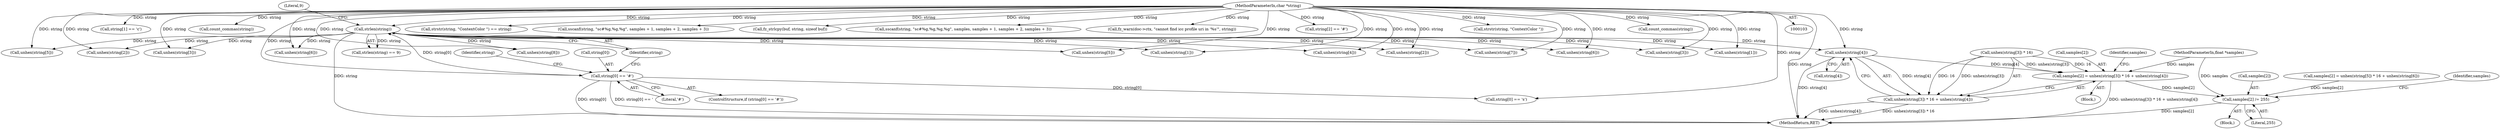 digraph "0_ghostscript_60dabde18d7fe12b19da8b509bdfee9cc886aafc_0@array" {
"1000243" [label="(Call,unhex(string[4]))"];
"1000146" [label="(Call,strlen(string))"];
"1000138" [label="(Call,string[0] == '#')"];
"1000106" [label="(MethodParameterIn,char *string)"];
"1000232" [label="(Call,samples[2] = unhex(string[3]) * 16 + unhex(string[4]))"];
"1000272" [label="(Call,samples[2] /= 255)"];
"1000236" [label="(Call,unhex(string[3]) * 16 + unhex(string[4]))"];
"1000530" [label="(MethodReturn,RET)"];
"1000142" [label="(Literal,'#')"];
"1000253" [label="(Call,unhex(string[5]))"];
"1000291" [label="(Call,string[1] == 'c')"];
"1000232" [label="(Call,samples[2] = unhex(string[3]) * 16 + unhex(string[4]))"];
"1000139" [label="(Call,string[0])"];
"1000321" [label="(Call,count_commas(string))"];
"1000161" [label="(Call,unhex(string[2]))"];
"1000211" [label="(Block,)"];
"1000243" [label="(Call,unhex(string[4]))"];
"1000339" [label="(Call,strstr(string, \"ContextColor \") == string)"];
"1000307" [label="(Call,sscanf(string, \"sc#%g,%g,%g\", samples + 1, samples + 2, samples + 3))"];
"1000106" [label="(MethodParameterIn,char *string)"];
"1000244" [label="(Call,string[4])"];
"1000345" [label="(Call,fz_strlcpy(buf, string, sizeof buf))"];
"1000258" [label="(Call,unhex(string[6]))"];
"1000156" [label="(Call,unhex(string[1]))"];
"1000201" [label="(Call,unhex(string[7]))"];
"1000324" [label="(Call,sscanf(string, \"sc#%g,%g,%g,%g\", samples, samples + 1, samples + 2, samples + 3))"];
"1000364" [label="(Call,fz_warn(doc->ctx, \"cannot find icc profile uri in '%s'\", string))"];
"1000143" [label="(Block,)"];
"1000273" [label="(Call,samples[2])"];
"1000171" [label="(Call,unhex(string[3]))"];
"1000108" [label="(MethodParameterIn,float *samples)"];
"1000180" [label="(Call,samples[2] = unhex(string[5]) * 16 + unhex(string[6]))"];
"1000276" [label="(Literal,255)"];
"1000296" [label="(Call,string[2] == '#')"];
"1000206" [label="(Call,unhex(string[8]))"];
"1000237" [label="(Call,unhex(string[3]) * 16)"];
"1000147" [label="(Identifier,string)"];
"1000186" [label="(Call,unhex(string[5]))"];
"1000176" [label="(Call,unhex(string[4]))"];
"1000287" [label="(Identifier,string)"];
"1000236" [label="(Call,unhex(string[3]) * 16 + unhex(string[4]))"];
"1000233" [label="(Call,samples[2])"];
"1000340" [label="(Call,strstr(string, \"ContextColor \"))"];
"1000228" [label="(Call,unhex(string[2]))"];
"1000191" [label="(Call,unhex(string[6]))"];
"1000304" [label="(Call,count_commas(string))"];
"1000272" [label="(Call,samples[2] /= 255)"];
"1000223" [label="(Call,unhex(string[1]))"];
"1000138" [label="(Call,string[0] == '#')"];
"1000285" [label="(Call,string[0] == 's')"];
"1000238" [label="(Call,unhex(string[3]))"];
"1000137" [label="(ControlStructure,if (string[0] == '#'))"];
"1000146" [label="(Call,strlen(string))"];
"1000148" [label="(Literal,9)"];
"1000279" [label="(Identifier,samples)"];
"1000249" [label="(Identifier,samples)"];
"1000145" [label="(Call,strlen(string) == 9)"];
"1000243" -> "1000236"  [label="AST: "];
"1000243" -> "1000244"  [label="CFG: "];
"1000244" -> "1000243"  [label="AST: "];
"1000236" -> "1000243"  [label="CFG: "];
"1000243" -> "1000530"  [label="DDG: string[4]"];
"1000243" -> "1000232"  [label="DDG: string[4]"];
"1000243" -> "1000236"  [label="DDG: string[4]"];
"1000146" -> "1000243"  [label="DDG: string"];
"1000106" -> "1000243"  [label="DDG: string"];
"1000146" -> "1000145"  [label="AST: "];
"1000146" -> "1000147"  [label="CFG: "];
"1000147" -> "1000146"  [label="AST: "];
"1000148" -> "1000146"  [label="CFG: "];
"1000146" -> "1000530"  [label="DDG: string"];
"1000146" -> "1000145"  [label="DDG: string"];
"1000138" -> "1000146"  [label="DDG: string[0]"];
"1000106" -> "1000146"  [label="DDG: string"];
"1000146" -> "1000156"  [label="DDG: string"];
"1000146" -> "1000161"  [label="DDG: string"];
"1000146" -> "1000171"  [label="DDG: string"];
"1000146" -> "1000176"  [label="DDG: string"];
"1000146" -> "1000186"  [label="DDG: string"];
"1000146" -> "1000191"  [label="DDG: string"];
"1000146" -> "1000201"  [label="DDG: string"];
"1000146" -> "1000206"  [label="DDG: string"];
"1000146" -> "1000223"  [label="DDG: string"];
"1000146" -> "1000228"  [label="DDG: string"];
"1000146" -> "1000238"  [label="DDG: string"];
"1000146" -> "1000253"  [label="DDG: string"];
"1000146" -> "1000258"  [label="DDG: string"];
"1000138" -> "1000137"  [label="AST: "];
"1000138" -> "1000142"  [label="CFG: "];
"1000139" -> "1000138"  [label="AST: "];
"1000142" -> "1000138"  [label="AST: "];
"1000147" -> "1000138"  [label="CFG: "];
"1000287" -> "1000138"  [label="CFG: "];
"1000138" -> "1000530"  [label="DDG: string[0]"];
"1000138" -> "1000530"  [label="DDG: string[0] == '"];
"1000106" -> "1000138"  [label="DDG: string"];
"1000138" -> "1000285"  [label="DDG: string[0]"];
"1000106" -> "1000103"  [label="AST: "];
"1000106" -> "1000530"  [label="DDG: string"];
"1000106" -> "1000156"  [label="DDG: string"];
"1000106" -> "1000161"  [label="DDG: string"];
"1000106" -> "1000171"  [label="DDG: string"];
"1000106" -> "1000176"  [label="DDG: string"];
"1000106" -> "1000186"  [label="DDG: string"];
"1000106" -> "1000191"  [label="DDG: string"];
"1000106" -> "1000201"  [label="DDG: string"];
"1000106" -> "1000206"  [label="DDG: string"];
"1000106" -> "1000223"  [label="DDG: string"];
"1000106" -> "1000228"  [label="DDG: string"];
"1000106" -> "1000238"  [label="DDG: string"];
"1000106" -> "1000253"  [label="DDG: string"];
"1000106" -> "1000258"  [label="DDG: string"];
"1000106" -> "1000285"  [label="DDG: string"];
"1000106" -> "1000291"  [label="DDG: string"];
"1000106" -> "1000296"  [label="DDG: string"];
"1000106" -> "1000304"  [label="DDG: string"];
"1000106" -> "1000307"  [label="DDG: string"];
"1000106" -> "1000321"  [label="DDG: string"];
"1000106" -> "1000324"  [label="DDG: string"];
"1000106" -> "1000340"  [label="DDG: string"];
"1000106" -> "1000339"  [label="DDG: string"];
"1000106" -> "1000345"  [label="DDG: string"];
"1000106" -> "1000364"  [label="DDG: string"];
"1000232" -> "1000211"  [label="AST: "];
"1000232" -> "1000236"  [label="CFG: "];
"1000233" -> "1000232"  [label="AST: "];
"1000236" -> "1000232"  [label="AST: "];
"1000249" -> "1000232"  [label="CFG: "];
"1000232" -> "1000530"  [label="DDG: unhex(string[3]) * 16 + unhex(string[4])"];
"1000237" -> "1000232"  [label="DDG: unhex(string[3])"];
"1000237" -> "1000232"  [label="DDG: 16"];
"1000108" -> "1000232"  [label="DDG: samples"];
"1000232" -> "1000272"  [label="DDG: samples[2]"];
"1000272" -> "1000143"  [label="AST: "];
"1000272" -> "1000276"  [label="CFG: "];
"1000273" -> "1000272"  [label="AST: "];
"1000276" -> "1000272"  [label="AST: "];
"1000279" -> "1000272"  [label="CFG: "];
"1000272" -> "1000530"  [label="DDG: samples[2]"];
"1000180" -> "1000272"  [label="DDG: samples[2]"];
"1000108" -> "1000272"  [label="DDG: samples"];
"1000237" -> "1000236"  [label="AST: "];
"1000236" -> "1000530"  [label="DDG: unhex(string[3]) * 16"];
"1000236" -> "1000530"  [label="DDG: unhex(string[4])"];
"1000237" -> "1000236"  [label="DDG: unhex(string[3])"];
"1000237" -> "1000236"  [label="DDG: 16"];
}
